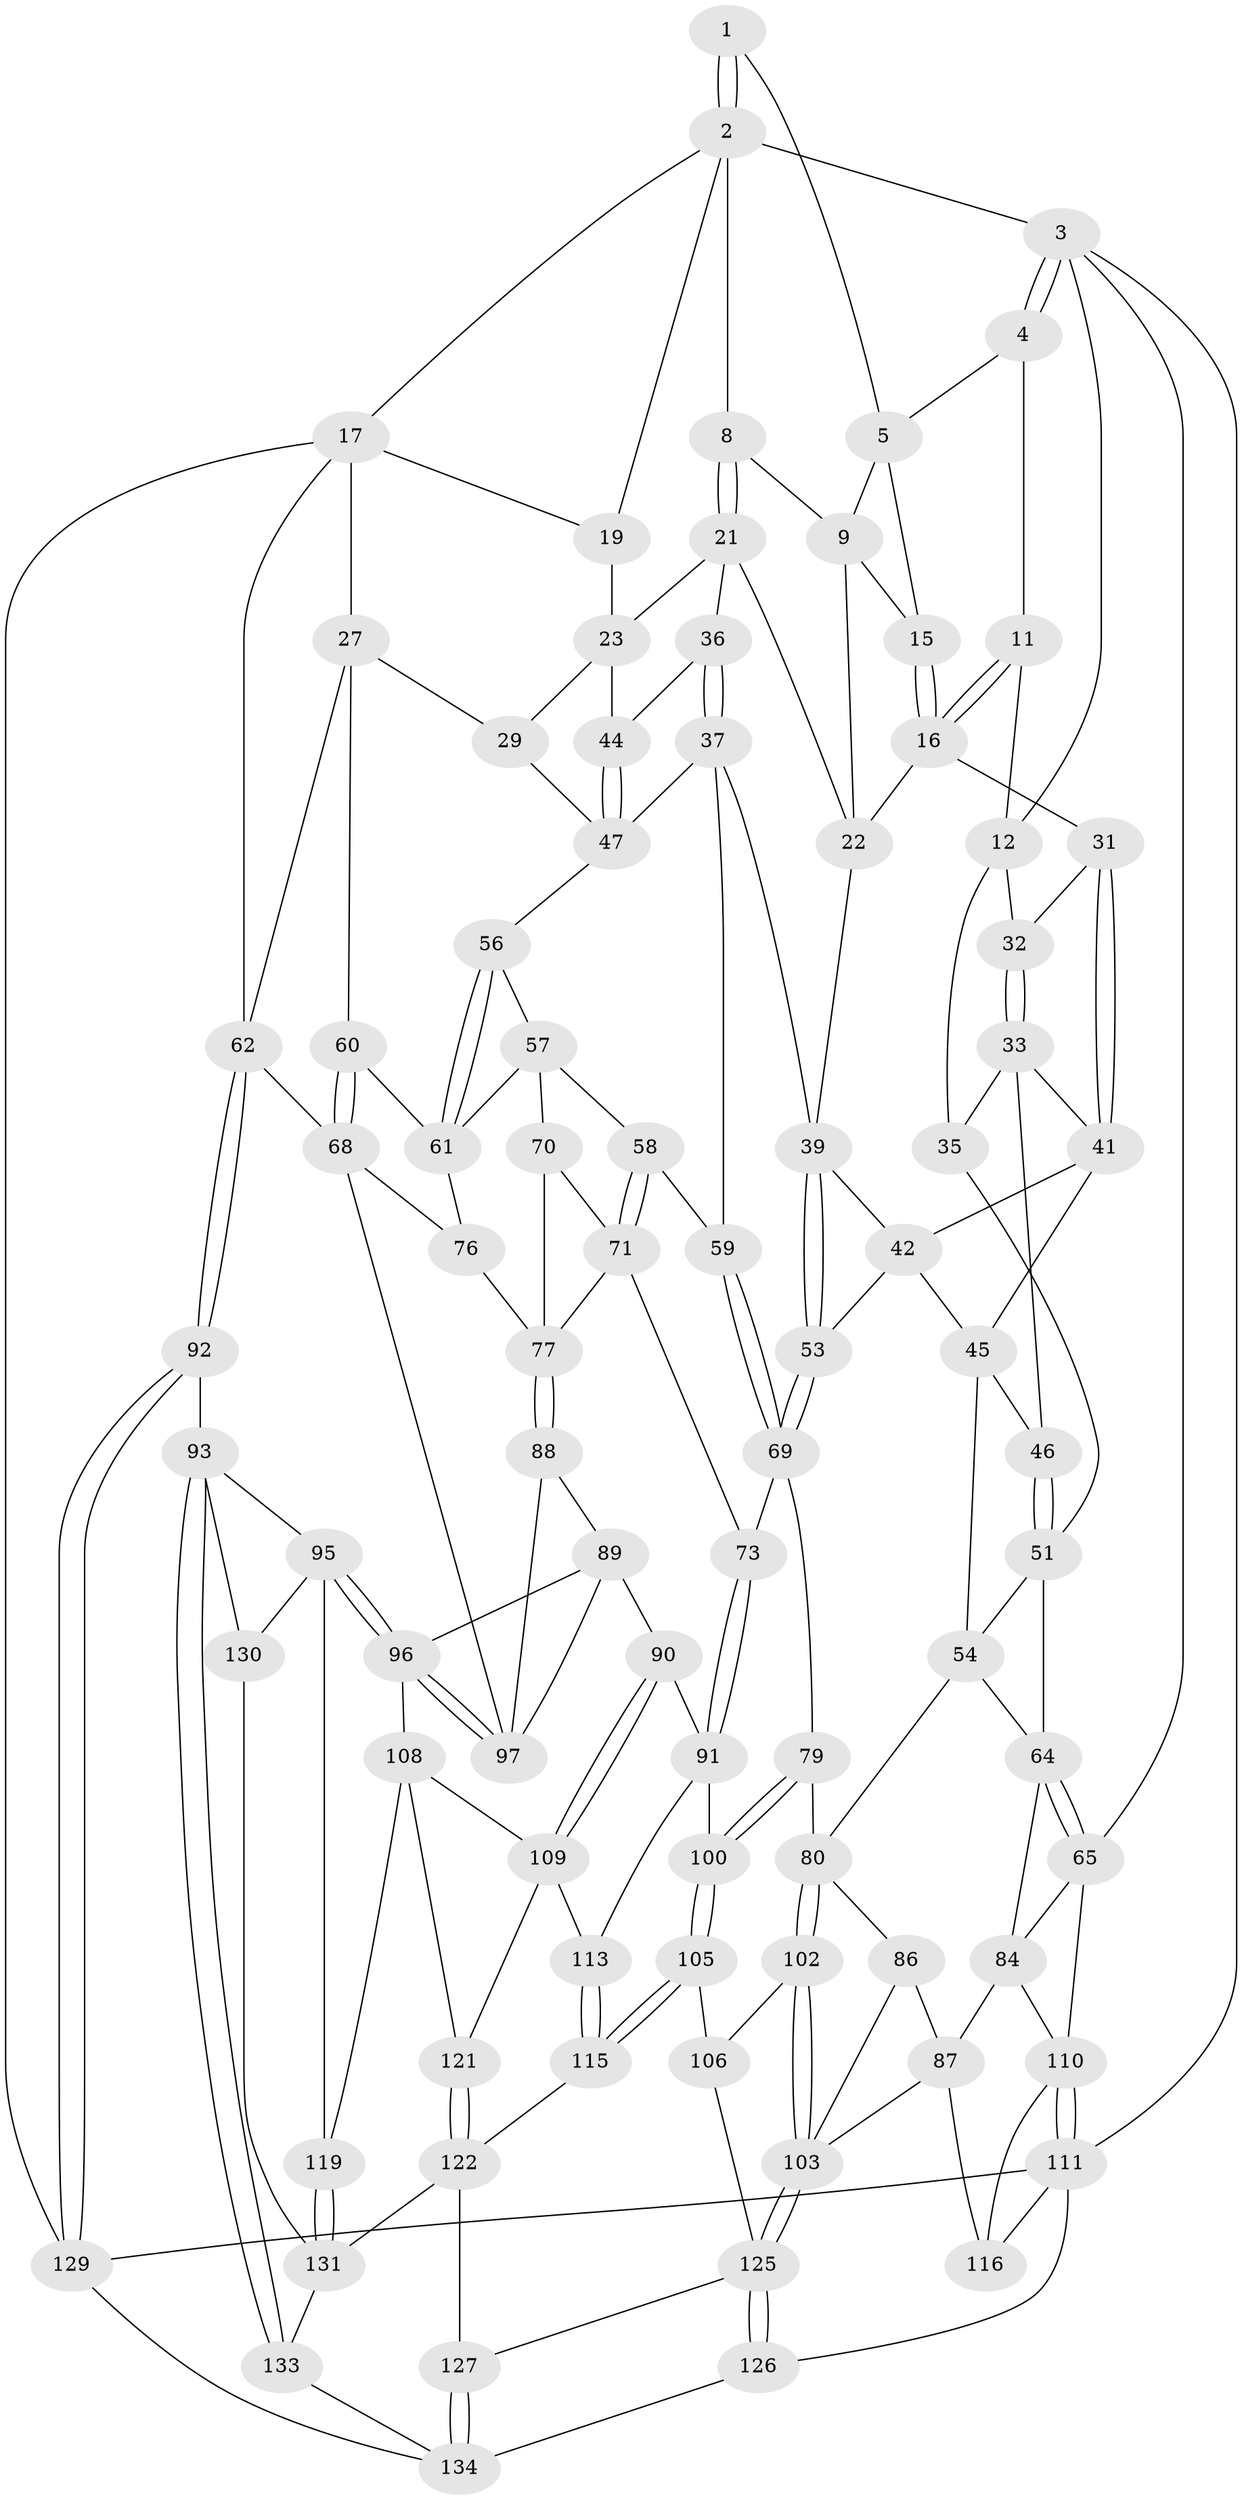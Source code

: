 // Generated by graph-tools (version 1.1) at 2025/24/03/03/25 07:24:34]
// undirected, 87 vertices, 193 edges
graph export_dot {
graph [start="1"]
  node [color=gray90,style=filled];
  1 [pos="+0.32920726694698843+0"];
  2 [pos="+0.7185034269440896+0",super="+7"];
  3 [pos="+0+0",super="+14"];
  4 [pos="+0.07139417344494661+0",super="+6"];
  5 [pos="+0.32410610071832857+0",super="+10"];
  8 [pos="+0.5647993349237799+0.0750020975681418"];
  9 [pos="+0.46152947262538463+0.061945516740736825",super="+20"];
  11 [pos="+0.13075381113525864+0.10233144377402514"];
  12 [pos="+0.03757666817741112+0.13814561382895893",super="+13"];
  15 [pos="+0.31111750398151733+0.10782216797513539"];
  16 [pos="+0.2895039833772662+0.14241491598353895",super="+26"];
  17 [pos="+1+0.25737387531188366",super="+18"];
  19 [pos="+0.8007748878790188+0.06937336421881905"];
  21 [pos="+0.5404738368950266+0.18495299902153106",super="+24"];
  22 [pos="+0.5165806486413711+0.18269494500800385",super="+25"];
  23 [pos="+0.7084838255865631+0.1795531497639071",super="+30"];
  27 [pos="+0.9253618540490116+0.30823449331906533",super="+28"];
  29 [pos="+0.742462199413825+0.32051863098821437"];
  31 [pos="+0.279840111545382+0.19906551580877524"];
  32 [pos="+0.13087387449731738+0.2031579970941461"];
  33 [pos="+0.1530553704998776+0.2931254450226136",super="+34"];
  35 [pos="+0+0.25510614016857536"];
  36 [pos="+0.5633833115063247+0.2556123513893608"];
  37 [pos="+0.4989047639129998+0.35750316992335945",super="+38"];
  39 [pos="+0.4025848840004799+0.35201298045704316",super="+40"];
  41 [pos="+0.1534865894706402+0.29335385410170045",super="+43"];
  42 [pos="+0.25122438994086727+0.3641665605449959",super="+48"];
  44 [pos="+0.6303705720519104+0.29587416498791047"];
  45 [pos="+0.15145336378429375+0.33809847523599207",super="+49"];
  46 [pos="+0.10172215773110979+0.3871650641260442"];
  47 [pos="+0.6385071203082116+0.4056078519612069",super="+50"];
  51 [pos="+0.1046672687383285+0.49398493952126077",super="+52"];
  53 [pos="+0.254395956097484+0.4748114339460732"];
  54 [pos="+0.16246892942267374+0.5248863402232439",super="+55"];
  56 [pos="+0.6473068109081068+0.4188656666791389"];
  57 [pos="+0.6367296108020116+0.44040995712903164",super="+67"];
  58 [pos="+0.6093969414517544+0.47107228294883696"];
  59 [pos="+0.46270693391767986+0.4113625799553483"];
  60 [pos="+0.7933625137816903+0.45131912538216834"];
  61 [pos="+0.7699098368687934+0.4646970913474908",super="+66"];
  62 [pos="+1+0.6377943210789608",super="+63"];
  64 [pos="+0.041845758874622246+0.4966690270220661",super="+82"];
  65 [pos="+0+0.5159197691786716",super="+83"];
  68 [pos="+0.8843060761995789+0.5835402544310903",super="+75"];
  69 [pos="+0.4323099811663984+0.5356093004133797",super="+74"];
  70 [pos="+0.6849083789930517+0.5336361056411311"];
  71 [pos="+0.6102019467322614+0.4980734307266871",super="+72"];
  73 [pos="+0.512354740538488+0.591952155176487"];
  76 [pos="+0.7623845291219287+0.5725250569795213"];
  77 [pos="+0.6888640756078842+0.6168948353755824",super="+78"];
  79 [pos="+0.3992312887326954+0.6090344544224957"];
  80 [pos="+0.34617638352883284+0.6535059196529976",super="+81"];
  84 [pos="+0+0.7054214786848391",super="+85"];
  86 [pos="+0.1289267670748221+0.6840645625461489"];
  87 [pos="+0.032265605698012075+0.703935138541525",super="+114"];
  88 [pos="+0.6928475295373011+0.6545497442058578"];
  89 [pos="+0.6781781459111401+0.6733746666560814",super="+101"];
  90 [pos="+0.6202605641137166+0.6959550443548205"];
  91 [pos="+0.5664552086045217+0.6969749696986174",super="+99"];
  92 [pos="+1+0.8026145152520189"];
  93 [pos="+0.9536774939280952+0.8206939844467553",super="+94"];
  95 [pos="+0.8845224510029049+0.805359611150351",super="+118"];
  96 [pos="+0.8520421907504435+0.7534358054779375",super="+107"];
  97 [pos="+0.8255521572857972+0.6703018279646946",super="+98"];
  100 [pos="+0.4905089057472648+0.781467635575086"];
  102 [pos="+0.3185791577285524+0.7841951355629914"];
  103 [pos="+0.24587991196907644+0.8314086855736091",super="+104"];
  105 [pos="+0.47963610225106795+0.8021602329108156"];
  106 [pos="+0.3412553768340219+0.7902491948372645"];
  108 [pos="+0.7075281301950904+0.7813730264731277",super="+120"];
  109 [pos="+0.6613159888827699+0.7890124142357834",super="+112"];
  110 [pos="+0+1",super="+117"];
  111 [pos="+0+1",super="+124"];
  113 [pos="+0.6023690466655657+0.7874676072165163"];
  115 [pos="+0.5400598903686028+0.917417794727452"];
  116 [pos="+0.07075904826187909+0.8427640164023571"];
  119 [pos="+0.7627730734685607+0.8612653055333711"];
  121 [pos="+0.6382962728417162+0.9033677750893222"];
  122 [pos="+0.579591264318163+0.9571704527632405",super="+123"];
  125 [pos="+0.24204650460945945+0.9290007228346888",super="+128"];
  126 [pos="+0.13556767848826964+1"];
  127 [pos="+0.5554882229493047+0.9847283216202914"];
  129 [pos="+1+1"];
  130 [pos="+0.8184620235013277+1"];
  131 [pos="+0.7704057419076817+0.9446776636289453",super="+132"];
  133 [pos="+0.8245749302064949+1"];
  134 [pos="+0.5627627581415621+1",super="+135"];
  1 -- 2;
  1 -- 2;
  1 -- 5;
  2 -- 3;
  2 -- 17;
  2 -- 8;
  2 -- 19;
  3 -- 4;
  3 -- 4;
  3 -- 111;
  3 -- 65;
  3 -- 12;
  4 -- 11;
  4 -- 5;
  5 -- 9;
  5 -- 15;
  8 -- 9;
  8 -- 21;
  8 -- 21;
  9 -- 22;
  9 -- 15;
  11 -- 12;
  11 -- 16;
  11 -- 16;
  12 -- 32;
  12 -- 35;
  15 -- 16;
  15 -- 16;
  16 -- 31;
  16 -- 22;
  17 -- 62;
  17 -- 129;
  17 -- 19;
  17 -- 27;
  19 -- 23;
  21 -- 22;
  21 -- 36;
  21 -- 23;
  22 -- 39;
  23 -- 44;
  23 -- 29;
  27 -- 60;
  27 -- 29;
  27 -- 62;
  29 -- 47;
  31 -- 32;
  31 -- 41;
  31 -- 41;
  32 -- 33;
  32 -- 33;
  33 -- 41;
  33 -- 35;
  33 -- 46;
  35 -- 51;
  36 -- 37;
  36 -- 37;
  36 -- 44;
  37 -- 47;
  37 -- 59;
  37 -- 39;
  39 -- 53;
  39 -- 53;
  39 -- 42;
  41 -- 42;
  41 -- 45;
  42 -- 53;
  42 -- 45;
  44 -- 47;
  44 -- 47;
  45 -- 46;
  45 -- 54;
  46 -- 51;
  46 -- 51;
  47 -- 56;
  51 -- 54;
  51 -- 64;
  53 -- 69;
  53 -- 69;
  54 -- 80;
  54 -- 64;
  56 -- 57;
  56 -- 61;
  56 -- 61;
  57 -- 58;
  57 -- 70;
  57 -- 61;
  58 -- 59;
  58 -- 71;
  58 -- 71;
  59 -- 69;
  59 -- 69;
  60 -- 61;
  60 -- 68;
  60 -- 68;
  61 -- 76;
  62 -- 92;
  62 -- 92;
  62 -- 68;
  64 -- 65;
  64 -- 65;
  64 -- 84;
  65 -- 84;
  65 -- 110;
  68 -- 76;
  68 -- 97;
  69 -- 73;
  69 -- 79;
  70 -- 71;
  70 -- 77;
  71 -- 73;
  71 -- 77;
  73 -- 91;
  73 -- 91;
  76 -- 77;
  77 -- 88;
  77 -- 88;
  79 -- 80;
  79 -- 100;
  79 -- 100;
  80 -- 102;
  80 -- 102;
  80 -- 86;
  84 -- 87;
  84 -- 110;
  86 -- 87;
  86 -- 103;
  87 -- 116;
  87 -- 103;
  88 -- 89;
  88 -- 97;
  89 -- 90;
  89 -- 97;
  89 -- 96;
  90 -- 91;
  90 -- 109;
  90 -- 109;
  91 -- 113;
  91 -- 100;
  92 -- 93;
  92 -- 129;
  92 -- 129;
  93 -- 133;
  93 -- 133;
  93 -- 130;
  93 -- 95;
  95 -- 96;
  95 -- 96;
  95 -- 130;
  95 -- 119;
  96 -- 97;
  96 -- 97;
  96 -- 108;
  100 -- 105;
  100 -- 105;
  102 -- 103;
  102 -- 103;
  102 -- 106;
  103 -- 125;
  103 -- 125;
  105 -- 106;
  105 -- 115;
  105 -- 115;
  106 -- 125;
  108 -- 109;
  108 -- 121;
  108 -- 119;
  109 -- 113;
  109 -- 121;
  110 -- 111;
  110 -- 111;
  110 -- 116;
  111 -- 129;
  111 -- 116;
  111 -- 126;
  113 -- 115;
  113 -- 115;
  115 -- 122;
  119 -- 131;
  119 -- 131;
  121 -- 122;
  121 -- 122;
  122 -- 131;
  122 -- 127;
  125 -- 126;
  125 -- 126;
  125 -- 127;
  126 -- 134;
  127 -- 134;
  127 -- 134;
  129 -- 134;
  130 -- 131;
  131 -- 133;
  133 -- 134;
}
